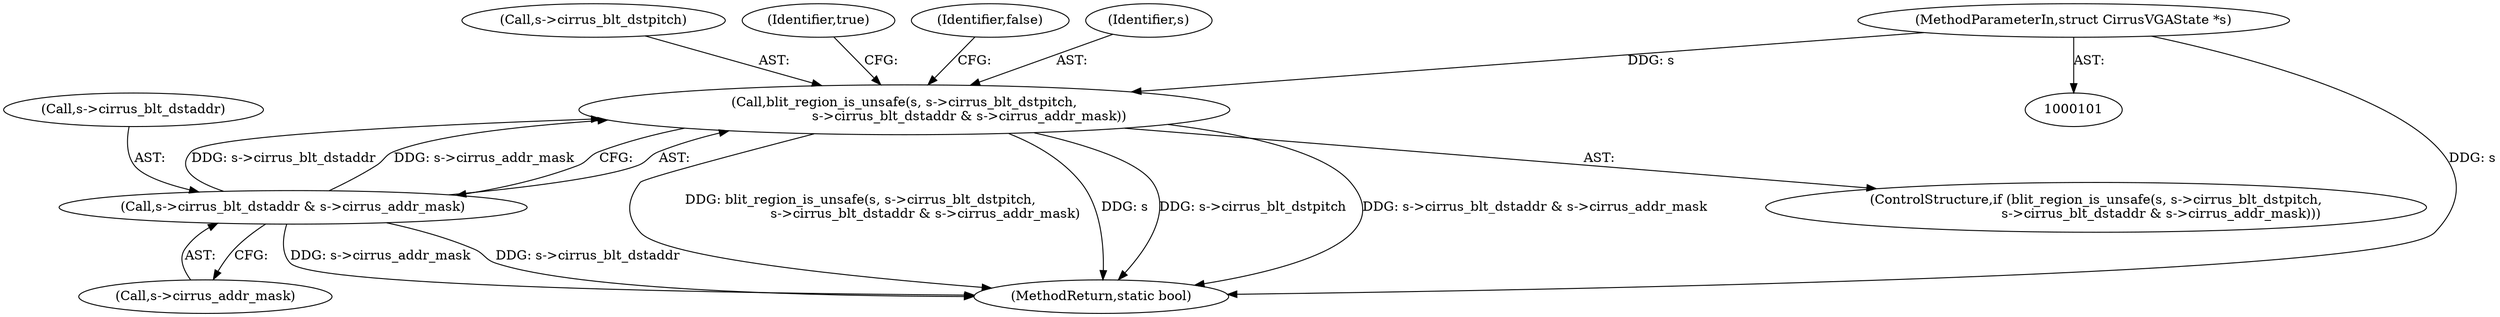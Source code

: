 digraph "0_qemu_bf25983345ca44aec3dd92c57142be45452bd38a@pointer" {
"1000126" [label="(Call,blit_region_is_unsafe(s, s->cirrus_blt_dstpitch,\n                               s->cirrus_blt_dstaddr & s->cirrus_addr_mask))"];
"1000102" [label="(MethodParameterIn,struct CirrusVGAState *s)"];
"1000131" [label="(Call,s->cirrus_blt_dstaddr & s->cirrus_addr_mask)"];
"1000125" [label="(ControlStructure,if (blit_region_is_unsafe(s, s->cirrus_blt_dstpitch,\n                               s->cirrus_blt_dstaddr & s->cirrus_addr_mask)))"];
"1000128" [label="(Call,s->cirrus_blt_dstpitch)"];
"1000102" [label="(MethodParameterIn,struct CirrusVGAState *s)"];
"1000132" [label="(Call,s->cirrus_blt_dstaddr)"];
"1000140" [label="(Identifier,true)"];
"1000142" [label="(Identifier,false)"];
"1000135" [label="(Call,s->cirrus_addr_mask)"];
"1000126" [label="(Call,blit_region_is_unsafe(s, s->cirrus_blt_dstpitch,\n                               s->cirrus_blt_dstaddr & s->cirrus_addr_mask))"];
"1000143" [label="(MethodReturn,static bool)"];
"1000127" [label="(Identifier,s)"];
"1000131" [label="(Call,s->cirrus_blt_dstaddr & s->cirrus_addr_mask)"];
"1000126" -> "1000125"  [label="AST: "];
"1000126" -> "1000131"  [label="CFG: "];
"1000127" -> "1000126"  [label="AST: "];
"1000128" -> "1000126"  [label="AST: "];
"1000131" -> "1000126"  [label="AST: "];
"1000140" -> "1000126"  [label="CFG: "];
"1000142" -> "1000126"  [label="CFG: "];
"1000126" -> "1000143"  [label="DDG: blit_region_is_unsafe(s, s->cirrus_blt_dstpitch,\n                               s->cirrus_blt_dstaddr & s->cirrus_addr_mask)"];
"1000126" -> "1000143"  [label="DDG: s"];
"1000126" -> "1000143"  [label="DDG: s->cirrus_blt_dstpitch"];
"1000126" -> "1000143"  [label="DDG: s->cirrus_blt_dstaddr & s->cirrus_addr_mask"];
"1000102" -> "1000126"  [label="DDG: s"];
"1000131" -> "1000126"  [label="DDG: s->cirrus_blt_dstaddr"];
"1000131" -> "1000126"  [label="DDG: s->cirrus_addr_mask"];
"1000102" -> "1000101"  [label="AST: "];
"1000102" -> "1000143"  [label="DDG: s"];
"1000131" -> "1000135"  [label="CFG: "];
"1000132" -> "1000131"  [label="AST: "];
"1000135" -> "1000131"  [label="AST: "];
"1000131" -> "1000143"  [label="DDG: s->cirrus_blt_dstaddr"];
"1000131" -> "1000143"  [label="DDG: s->cirrus_addr_mask"];
}
